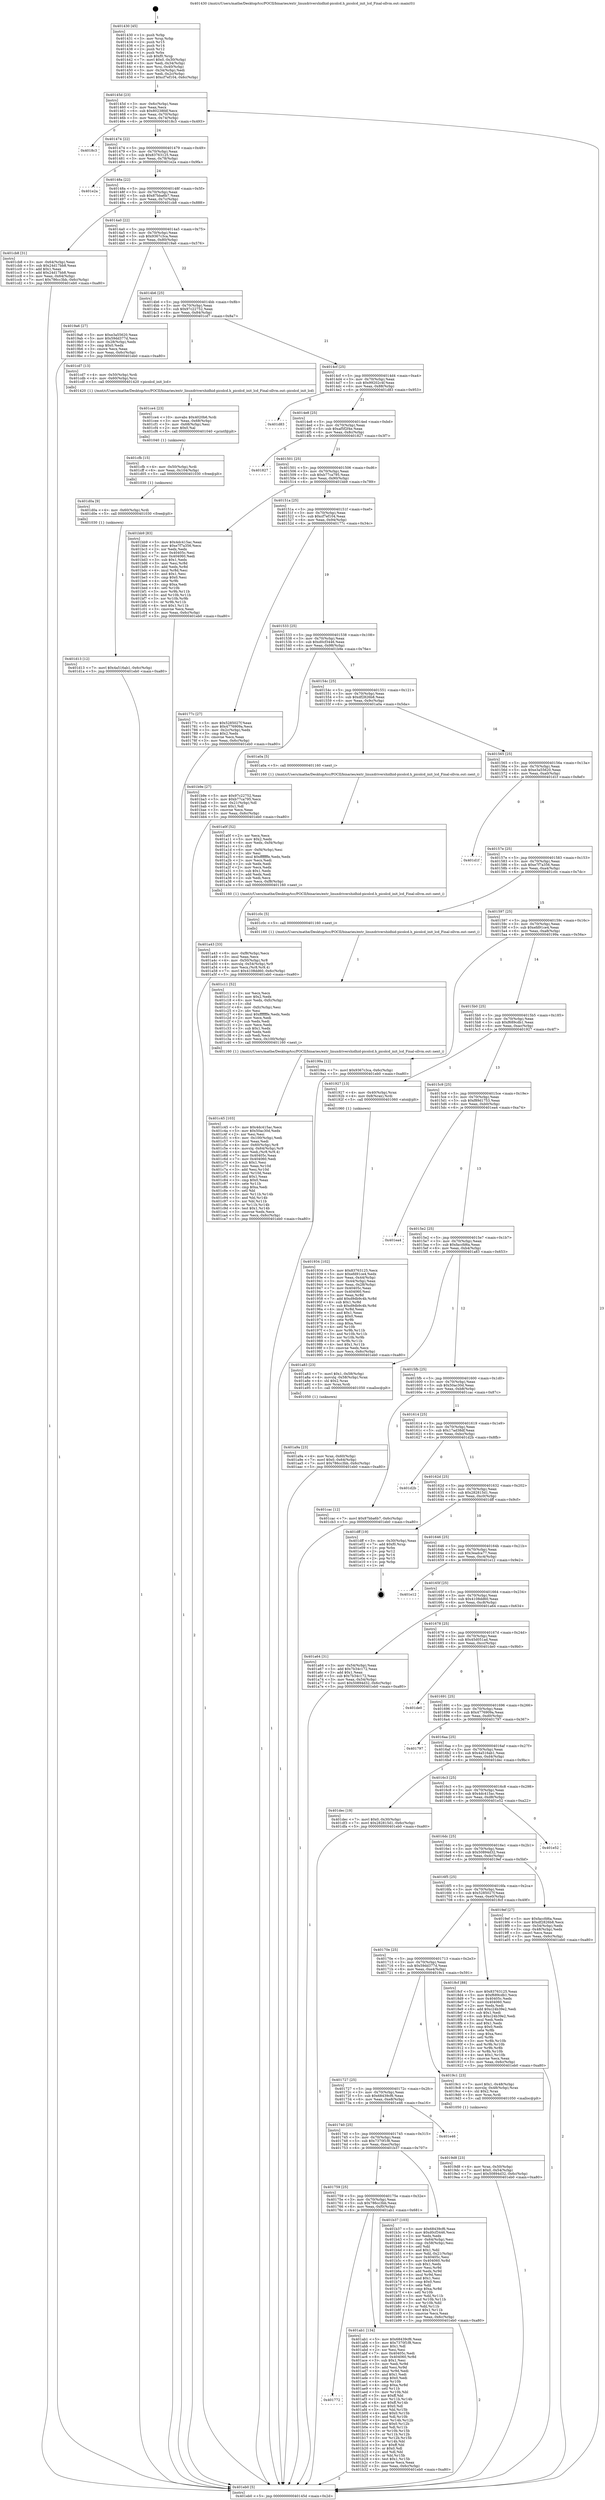digraph "0x401430" {
  label = "0x401430 (/mnt/c/Users/mathe/Desktop/tcc/POCII/binaries/extr_linuxdrivershidhid-picolcd.h_picolcd_init_lcd_Final-ollvm.out::main(0))"
  labelloc = "t"
  node[shape=record]

  Entry [label="",width=0.3,height=0.3,shape=circle,fillcolor=black,style=filled]
  "0x40145d" [label="{
     0x40145d [23]\l
     | [instrs]\l
     &nbsp;&nbsp;0x40145d \<+3\>: mov -0x6c(%rbp),%eax\l
     &nbsp;&nbsp;0x401460 \<+2\>: mov %eax,%ecx\l
     &nbsp;&nbsp;0x401462 \<+6\>: sub $0x80238fdf,%ecx\l
     &nbsp;&nbsp;0x401468 \<+3\>: mov %eax,-0x70(%rbp)\l
     &nbsp;&nbsp;0x40146b \<+3\>: mov %ecx,-0x74(%rbp)\l
     &nbsp;&nbsp;0x40146e \<+6\>: je 00000000004018c3 \<main+0x493\>\l
  }"]
  "0x4018c3" [label="{
     0x4018c3\l
  }", style=dashed]
  "0x401474" [label="{
     0x401474 [22]\l
     | [instrs]\l
     &nbsp;&nbsp;0x401474 \<+5\>: jmp 0000000000401479 \<main+0x49\>\l
     &nbsp;&nbsp;0x401479 \<+3\>: mov -0x70(%rbp),%eax\l
     &nbsp;&nbsp;0x40147c \<+5\>: sub $0x83763125,%eax\l
     &nbsp;&nbsp;0x401481 \<+3\>: mov %eax,-0x78(%rbp)\l
     &nbsp;&nbsp;0x401484 \<+6\>: je 0000000000401e2a \<main+0x9fa\>\l
  }"]
  Exit [label="",width=0.3,height=0.3,shape=circle,fillcolor=black,style=filled,peripheries=2]
  "0x401e2a" [label="{
     0x401e2a\l
  }", style=dashed]
  "0x40148a" [label="{
     0x40148a [22]\l
     | [instrs]\l
     &nbsp;&nbsp;0x40148a \<+5\>: jmp 000000000040148f \<main+0x5f\>\l
     &nbsp;&nbsp;0x40148f \<+3\>: mov -0x70(%rbp),%eax\l
     &nbsp;&nbsp;0x401492 \<+5\>: sub $0x87bba6b7,%eax\l
     &nbsp;&nbsp;0x401497 \<+3\>: mov %eax,-0x7c(%rbp)\l
     &nbsp;&nbsp;0x40149a \<+6\>: je 0000000000401cb8 \<main+0x888\>\l
  }"]
  "0x401d13" [label="{
     0x401d13 [12]\l
     | [instrs]\l
     &nbsp;&nbsp;0x401d13 \<+7\>: movl $0x4a516ab1,-0x6c(%rbp)\l
     &nbsp;&nbsp;0x401d1a \<+5\>: jmp 0000000000401eb0 \<main+0xa80\>\l
  }"]
  "0x401cb8" [label="{
     0x401cb8 [31]\l
     | [instrs]\l
     &nbsp;&nbsp;0x401cb8 \<+3\>: mov -0x64(%rbp),%eax\l
     &nbsp;&nbsp;0x401cbb \<+5\>: sub $0x24d17bb8,%eax\l
     &nbsp;&nbsp;0x401cc0 \<+3\>: add $0x1,%eax\l
     &nbsp;&nbsp;0x401cc3 \<+5\>: add $0x24d17bb8,%eax\l
     &nbsp;&nbsp;0x401cc8 \<+3\>: mov %eax,-0x64(%rbp)\l
     &nbsp;&nbsp;0x401ccb \<+7\>: movl $0x786cc3bb,-0x6c(%rbp)\l
     &nbsp;&nbsp;0x401cd2 \<+5\>: jmp 0000000000401eb0 \<main+0xa80\>\l
  }"]
  "0x4014a0" [label="{
     0x4014a0 [22]\l
     | [instrs]\l
     &nbsp;&nbsp;0x4014a0 \<+5\>: jmp 00000000004014a5 \<main+0x75\>\l
     &nbsp;&nbsp;0x4014a5 \<+3\>: mov -0x70(%rbp),%eax\l
     &nbsp;&nbsp;0x4014a8 \<+5\>: sub $0x9367c3ca,%eax\l
     &nbsp;&nbsp;0x4014ad \<+3\>: mov %eax,-0x80(%rbp)\l
     &nbsp;&nbsp;0x4014b0 \<+6\>: je 00000000004019a6 \<main+0x576\>\l
  }"]
  "0x401d0a" [label="{
     0x401d0a [9]\l
     | [instrs]\l
     &nbsp;&nbsp;0x401d0a \<+4\>: mov -0x60(%rbp),%rdi\l
     &nbsp;&nbsp;0x401d0e \<+5\>: call 0000000000401030 \<free@plt\>\l
     | [calls]\l
     &nbsp;&nbsp;0x401030 \{1\} (unknown)\l
  }"]
  "0x4019a6" [label="{
     0x4019a6 [27]\l
     | [instrs]\l
     &nbsp;&nbsp;0x4019a6 \<+5\>: mov $0xe3a55620,%eax\l
     &nbsp;&nbsp;0x4019ab \<+5\>: mov $0x59dd377d,%ecx\l
     &nbsp;&nbsp;0x4019b0 \<+3\>: mov -0x28(%rbp),%edx\l
     &nbsp;&nbsp;0x4019b3 \<+3\>: cmp $0x0,%edx\l
     &nbsp;&nbsp;0x4019b6 \<+3\>: cmove %ecx,%eax\l
     &nbsp;&nbsp;0x4019b9 \<+3\>: mov %eax,-0x6c(%rbp)\l
     &nbsp;&nbsp;0x4019bc \<+5\>: jmp 0000000000401eb0 \<main+0xa80\>\l
  }"]
  "0x4014b6" [label="{
     0x4014b6 [25]\l
     | [instrs]\l
     &nbsp;&nbsp;0x4014b6 \<+5\>: jmp 00000000004014bb \<main+0x8b\>\l
     &nbsp;&nbsp;0x4014bb \<+3\>: mov -0x70(%rbp),%eax\l
     &nbsp;&nbsp;0x4014be \<+5\>: sub $0x97c22752,%eax\l
     &nbsp;&nbsp;0x4014c3 \<+6\>: mov %eax,-0x84(%rbp)\l
     &nbsp;&nbsp;0x4014c9 \<+6\>: je 0000000000401cd7 \<main+0x8a7\>\l
  }"]
  "0x401cfb" [label="{
     0x401cfb [15]\l
     | [instrs]\l
     &nbsp;&nbsp;0x401cfb \<+4\>: mov -0x50(%rbp),%rdi\l
     &nbsp;&nbsp;0x401cff \<+6\>: mov %eax,-0x104(%rbp)\l
     &nbsp;&nbsp;0x401d05 \<+5\>: call 0000000000401030 \<free@plt\>\l
     | [calls]\l
     &nbsp;&nbsp;0x401030 \{1\} (unknown)\l
  }"]
  "0x401cd7" [label="{
     0x401cd7 [13]\l
     | [instrs]\l
     &nbsp;&nbsp;0x401cd7 \<+4\>: mov -0x50(%rbp),%rdi\l
     &nbsp;&nbsp;0x401cdb \<+4\>: mov -0x60(%rbp),%rsi\l
     &nbsp;&nbsp;0x401cdf \<+5\>: call 0000000000401420 \<picolcd_init_lcd\>\l
     | [calls]\l
     &nbsp;&nbsp;0x401420 \{1\} (/mnt/c/Users/mathe/Desktop/tcc/POCII/binaries/extr_linuxdrivershidhid-picolcd.h_picolcd_init_lcd_Final-ollvm.out::picolcd_init_lcd)\l
  }"]
  "0x4014cf" [label="{
     0x4014cf [25]\l
     | [instrs]\l
     &nbsp;&nbsp;0x4014cf \<+5\>: jmp 00000000004014d4 \<main+0xa4\>\l
     &nbsp;&nbsp;0x4014d4 \<+3\>: mov -0x70(%rbp),%eax\l
     &nbsp;&nbsp;0x4014d7 \<+5\>: sub $0x99202c4f,%eax\l
     &nbsp;&nbsp;0x4014dc \<+6\>: mov %eax,-0x88(%rbp)\l
     &nbsp;&nbsp;0x4014e2 \<+6\>: je 0000000000401d83 \<main+0x953\>\l
  }"]
  "0x401ce4" [label="{
     0x401ce4 [23]\l
     | [instrs]\l
     &nbsp;&nbsp;0x401ce4 \<+10\>: movabs $0x4020b6,%rdi\l
     &nbsp;&nbsp;0x401cee \<+3\>: mov %eax,-0x68(%rbp)\l
     &nbsp;&nbsp;0x401cf1 \<+3\>: mov -0x68(%rbp),%esi\l
     &nbsp;&nbsp;0x401cf4 \<+2\>: mov $0x0,%al\l
     &nbsp;&nbsp;0x401cf6 \<+5\>: call 0000000000401040 \<printf@plt\>\l
     | [calls]\l
     &nbsp;&nbsp;0x401040 \{1\} (unknown)\l
  }"]
  "0x401d83" [label="{
     0x401d83\l
  }", style=dashed]
  "0x4014e8" [label="{
     0x4014e8 [25]\l
     | [instrs]\l
     &nbsp;&nbsp;0x4014e8 \<+5\>: jmp 00000000004014ed \<main+0xbd\>\l
     &nbsp;&nbsp;0x4014ed \<+3\>: mov -0x70(%rbp),%eax\l
     &nbsp;&nbsp;0x4014f0 \<+5\>: sub $0xaf5f2f4e,%eax\l
     &nbsp;&nbsp;0x4014f5 \<+6\>: mov %eax,-0x8c(%rbp)\l
     &nbsp;&nbsp;0x4014fb \<+6\>: je 0000000000401827 \<main+0x3f7\>\l
  }"]
  "0x401c45" [label="{
     0x401c45 [103]\l
     | [instrs]\l
     &nbsp;&nbsp;0x401c45 \<+5\>: mov $0x4dc415ac,%ecx\l
     &nbsp;&nbsp;0x401c4a \<+5\>: mov $0x50ac30d,%edx\l
     &nbsp;&nbsp;0x401c4f \<+2\>: xor %esi,%esi\l
     &nbsp;&nbsp;0x401c51 \<+6\>: mov -0x100(%rbp),%edi\l
     &nbsp;&nbsp;0x401c57 \<+3\>: imul %eax,%edi\l
     &nbsp;&nbsp;0x401c5a \<+4\>: mov -0x60(%rbp),%r8\l
     &nbsp;&nbsp;0x401c5e \<+4\>: movslq -0x64(%rbp),%r9\l
     &nbsp;&nbsp;0x401c62 \<+4\>: mov %edi,(%r8,%r9,4)\l
     &nbsp;&nbsp;0x401c66 \<+7\>: mov 0x40405c,%eax\l
     &nbsp;&nbsp;0x401c6d \<+7\>: mov 0x404060,%edi\l
     &nbsp;&nbsp;0x401c74 \<+3\>: sub $0x1,%esi\l
     &nbsp;&nbsp;0x401c77 \<+3\>: mov %eax,%r10d\l
     &nbsp;&nbsp;0x401c7a \<+3\>: add %esi,%r10d\l
     &nbsp;&nbsp;0x401c7d \<+4\>: imul %r10d,%eax\l
     &nbsp;&nbsp;0x401c81 \<+3\>: and $0x1,%eax\l
     &nbsp;&nbsp;0x401c84 \<+3\>: cmp $0x0,%eax\l
     &nbsp;&nbsp;0x401c87 \<+4\>: sete %r11b\l
     &nbsp;&nbsp;0x401c8b \<+3\>: cmp $0xa,%edi\l
     &nbsp;&nbsp;0x401c8e \<+3\>: setl %bl\l
     &nbsp;&nbsp;0x401c91 \<+3\>: mov %r11b,%r14b\l
     &nbsp;&nbsp;0x401c94 \<+3\>: and %bl,%r14b\l
     &nbsp;&nbsp;0x401c97 \<+3\>: xor %bl,%r11b\l
     &nbsp;&nbsp;0x401c9a \<+3\>: or %r11b,%r14b\l
     &nbsp;&nbsp;0x401c9d \<+4\>: test $0x1,%r14b\l
     &nbsp;&nbsp;0x401ca1 \<+3\>: cmovne %edx,%ecx\l
     &nbsp;&nbsp;0x401ca4 \<+3\>: mov %ecx,-0x6c(%rbp)\l
     &nbsp;&nbsp;0x401ca7 \<+5\>: jmp 0000000000401eb0 \<main+0xa80\>\l
  }"]
  "0x401827" [label="{
     0x401827\l
  }", style=dashed]
  "0x401501" [label="{
     0x401501 [25]\l
     | [instrs]\l
     &nbsp;&nbsp;0x401501 \<+5\>: jmp 0000000000401506 \<main+0xd6\>\l
     &nbsp;&nbsp;0x401506 \<+3\>: mov -0x70(%rbp),%eax\l
     &nbsp;&nbsp;0x401509 \<+5\>: sub $0xb77ca795,%eax\l
     &nbsp;&nbsp;0x40150e \<+6\>: mov %eax,-0x90(%rbp)\l
     &nbsp;&nbsp;0x401514 \<+6\>: je 0000000000401bb9 \<main+0x789\>\l
  }"]
  "0x401c11" [label="{
     0x401c11 [52]\l
     | [instrs]\l
     &nbsp;&nbsp;0x401c11 \<+2\>: xor %ecx,%ecx\l
     &nbsp;&nbsp;0x401c13 \<+5\>: mov $0x2,%edx\l
     &nbsp;&nbsp;0x401c18 \<+6\>: mov %edx,-0xfc(%rbp)\l
     &nbsp;&nbsp;0x401c1e \<+1\>: cltd\l
     &nbsp;&nbsp;0x401c1f \<+6\>: mov -0xfc(%rbp),%esi\l
     &nbsp;&nbsp;0x401c25 \<+2\>: idiv %esi\l
     &nbsp;&nbsp;0x401c27 \<+6\>: imul $0xfffffffe,%edx,%edx\l
     &nbsp;&nbsp;0x401c2d \<+2\>: mov %ecx,%edi\l
     &nbsp;&nbsp;0x401c2f \<+2\>: sub %edx,%edi\l
     &nbsp;&nbsp;0x401c31 \<+2\>: mov %ecx,%edx\l
     &nbsp;&nbsp;0x401c33 \<+3\>: sub $0x1,%edx\l
     &nbsp;&nbsp;0x401c36 \<+2\>: add %edx,%edi\l
     &nbsp;&nbsp;0x401c38 \<+2\>: sub %edi,%ecx\l
     &nbsp;&nbsp;0x401c3a \<+6\>: mov %ecx,-0x100(%rbp)\l
     &nbsp;&nbsp;0x401c40 \<+5\>: call 0000000000401160 \<next_i\>\l
     | [calls]\l
     &nbsp;&nbsp;0x401160 \{1\} (/mnt/c/Users/mathe/Desktop/tcc/POCII/binaries/extr_linuxdrivershidhid-picolcd.h_picolcd_init_lcd_Final-ollvm.out::next_i)\l
  }"]
  "0x401bb9" [label="{
     0x401bb9 [83]\l
     | [instrs]\l
     &nbsp;&nbsp;0x401bb9 \<+5\>: mov $0x4dc415ac,%eax\l
     &nbsp;&nbsp;0x401bbe \<+5\>: mov $0xe7f7a356,%ecx\l
     &nbsp;&nbsp;0x401bc3 \<+2\>: xor %edx,%edx\l
     &nbsp;&nbsp;0x401bc5 \<+7\>: mov 0x40405c,%esi\l
     &nbsp;&nbsp;0x401bcc \<+7\>: mov 0x404060,%edi\l
     &nbsp;&nbsp;0x401bd3 \<+3\>: sub $0x1,%edx\l
     &nbsp;&nbsp;0x401bd6 \<+3\>: mov %esi,%r8d\l
     &nbsp;&nbsp;0x401bd9 \<+3\>: add %edx,%r8d\l
     &nbsp;&nbsp;0x401bdc \<+4\>: imul %r8d,%esi\l
     &nbsp;&nbsp;0x401be0 \<+3\>: and $0x1,%esi\l
     &nbsp;&nbsp;0x401be3 \<+3\>: cmp $0x0,%esi\l
     &nbsp;&nbsp;0x401be6 \<+4\>: sete %r9b\l
     &nbsp;&nbsp;0x401bea \<+3\>: cmp $0xa,%edi\l
     &nbsp;&nbsp;0x401bed \<+4\>: setl %r10b\l
     &nbsp;&nbsp;0x401bf1 \<+3\>: mov %r9b,%r11b\l
     &nbsp;&nbsp;0x401bf4 \<+3\>: and %r10b,%r11b\l
     &nbsp;&nbsp;0x401bf7 \<+3\>: xor %r10b,%r9b\l
     &nbsp;&nbsp;0x401bfa \<+3\>: or %r9b,%r11b\l
     &nbsp;&nbsp;0x401bfd \<+4\>: test $0x1,%r11b\l
     &nbsp;&nbsp;0x401c01 \<+3\>: cmovne %ecx,%eax\l
     &nbsp;&nbsp;0x401c04 \<+3\>: mov %eax,-0x6c(%rbp)\l
     &nbsp;&nbsp;0x401c07 \<+5\>: jmp 0000000000401eb0 \<main+0xa80\>\l
  }"]
  "0x40151a" [label="{
     0x40151a [25]\l
     | [instrs]\l
     &nbsp;&nbsp;0x40151a \<+5\>: jmp 000000000040151f \<main+0xef\>\l
     &nbsp;&nbsp;0x40151f \<+3\>: mov -0x70(%rbp),%eax\l
     &nbsp;&nbsp;0x401522 \<+5\>: sub $0xcf7ef104,%eax\l
     &nbsp;&nbsp;0x401527 \<+6\>: mov %eax,-0x94(%rbp)\l
     &nbsp;&nbsp;0x40152d \<+6\>: je 000000000040177c \<main+0x34c\>\l
  }"]
  "0x401772" [label="{
     0x401772\l
  }", style=dashed]
  "0x40177c" [label="{
     0x40177c [27]\l
     | [instrs]\l
     &nbsp;&nbsp;0x40177c \<+5\>: mov $0x5285027f,%eax\l
     &nbsp;&nbsp;0x401781 \<+5\>: mov $0x4776909a,%ecx\l
     &nbsp;&nbsp;0x401786 \<+3\>: mov -0x2c(%rbp),%edx\l
     &nbsp;&nbsp;0x401789 \<+3\>: cmp $0x2,%edx\l
     &nbsp;&nbsp;0x40178c \<+3\>: cmovne %ecx,%eax\l
     &nbsp;&nbsp;0x40178f \<+3\>: mov %eax,-0x6c(%rbp)\l
     &nbsp;&nbsp;0x401792 \<+5\>: jmp 0000000000401eb0 \<main+0xa80\>\l
  }"]
  "0x401533" [label="{
     0x401533 [25]\l
     | [instrs]\l
     &nbsp;&nbsp;0x401533 \<+5\>: jmp 0000000000401538 \<main+0x108\>\l
     &nbsp;&nbsp;0x401538 \<+3\>: mov -0x70(%rbp),%eax\l
     &nbsp;&nbsp;0x40153b \<+5\>: sub $0xd0cf3446,%eax\l
     &nbsp;&nbsp;0x401540 \<+6\>: mov %eax,-0x98(%rbp)\l
     &nbsp;&nbsp;0x401546 \<+6\>: je 0000000000401b9e \<main+0x76e\>\l
  }"]
  "0x401eb0" [label="{
     0x401eb0 [5]\l
     | [instrs]\l
     &nbsp;&nbsp;0x401eb0 \<+5\>: jmp 000000000040145d \<main+0x2d\>\l
  }"]
  "0x401430" [label="{
     0x401430 [45]\l
     | [instrs]\l
     &nbsp;&nbsp;0x401430 \<+1\>: push %rbp\l
     &nbsp;&nbsp;0x401431 \<+3\>: mov %rsp,%rbp\l
     &nbsp;&nbsp;0x401434 \<+2\>: push %r15\l
     &nbsp;&nbsp;0x401436 \<+2\>: push %r14\l
     &nbsp;&nbsp;0x401438 \<+2\>: push %r12\l
     &nbsp;&nbsp;0x40143a \<+1\>: push %rbx\l
     &nbsp;&nbsp;0x40143b \<+7\>: sub $0xf0,%rsp\l
     &nbsp;&nbsp;0x401442 \<+7\>: movl $0x0,-0x30(%rbp)\l
     &nbsp;&nbsp;0x401449 \<+3\>: mov %edi,-0x34(%rbp)\l
     &nbsp;&nbsp;0x40144c \<+4\>: mov %rsi,-0x40(%rbp)\l
     &nbsp;&nbsp;0x401450 \<+3\>: mov -0x34(%rbp),%edi\l
     &nbsp;&nbsp;0x401453 \<+3\>: mov %edi,-0x2c(%rbp)\l
     &nbsp;&nbsp;0x401456 \<+7\>: movl $0xcf7ef104,-0x6c(%rbp)\l
  }"]
  "0x401ab1" [label="{
     0x401ab1 [134]\l
     | [instrs]\l
     &nbsp;&nbsp;0x401ab1 \<+5\>: mov $0x68439cf6,%eax\l
     &nbsp;&nbsp;0x401ab6 \<+5\>: mov $0x7370f1f8,%ecx\l
     &nbsp;&nbsp;0x401abb \<+2\>: mov $0x1,%dl\l
     &nbsp;&nbsp;0x401abd \<+2\>: xor %esi,%esi\l
     &nbsp;&nbsp;0x401abf \<+7\>: mov 0x40405c,%edi\l
     &nbsp;&nbsp;0x401ac6 \<+8\>: mov 0x404060,%r8d\l
     &nbsp;&nbsp;0x401ace \<+3\>: sub $0x1,%esi\l
     &nbsp;&nbsp;0x401ad1 \<+3\>: mov %edi,%r9d\l
     &nbsp;&nbsp;0x401ad4 \<+3\>: add %esi,%r9d\l
     &nbsp;&nbsp;0x401ad7 \<+4\>: imul %r9d,%edi\l
     &nbsp;&nbsp;0x401adb \<+3\>: and $0x1,%edi\l
     &nbsp;&nbsp;0x401ade \<+3\>: cmp $0x0,%edi\l
     &nbsp;&nbsp;0x401ae1 \<+4\>: sete %r10b\l
     &nbsp;&nbsp;0x401ae5 \<+4\>: cmp $0xa,%r8d\l
     &nbsp;&nbsp;0x401ae9 \<+4\>: setl %r11b\l
     &nbsp;&nbsp;0x401aed \<+3\>: mov %r10b,%bl\l
     &nbsp;&nbsp;0x401af0 \<+3\>: xor $0xff,%bl\l
     &nbsp;&nbsp;0x401af3 \<+3\>: mov %r11b,%r14b\l
     &nbsp;&nbsp;0x401af6 \<+4\>: xor $0xff,%r14b\l
     &nbsp;&nbsp;0x401afa \<+3\>: xor $0x0,%dl\l
     &nbsp;&nbsp;0x401afd \<+3\>: mov %bl,%r15b\l
     &nbsp;&nbsp;0x401b00 \<+4\>: and $0x0,%r15b\l
     &nbsp;&nbsp;0x401b04 \<+3\>: and %dl,%r10b\l
     &nbsp;&nbsp;0x401b07 \<+3\>: mov %r14b,%r12b\l
     &nbsp;&nbsp;0x401b0a \<+4\>: and $0x0,%r12b\l
     &nbsp;&nbsp;0x401b0e \<+3\>: and %dl,%r11b\l
     &nbsp;&nbsp;0x401b11 \<+3\>: or %r10b,%r15b\l
     &nbsp;&nbsp;0x401b14 \<+3\>: or %r11b,%r12b\l
     &nbsp;&nbsp;0x401b17 \<+3\>: xor %r12b,%r15b\l
     &nbsp;&nbsp;0x401b1a \<+3\>: or %r14b,%bl\l
     &nbsp;&nbsp;0x401b1d \<+3\>: xor $0xff,%bl\l
     &nbsp;&nbsp;0x401b20 \<+3\>: or $0x0,%dl\l
     &nbsp;&nbsp;0x401b23 \<+2\>: and %dl,%bl\l
     &nbsp;&nbsp;0x401b25 \<+3\>: or %bl,%r15b\l
     &nbsp;&nbsp;0x401b28 \<+4\>: test $0x1,%r15b\l
     &nbsp;&nbsp;0x401b2c \<+3\>: cmovne %ecx,%eax\l
     &nbsp;&nbsp;0x401b2f \<+3\>: mov %eax,-0x6c(%rbp)\l
     &nbsp;&nbsp;0x401b32 \<+5\>: jmp 0000000000401eb0 \<main+0xa80\>\l
  }"]
  "0x401b9e" [label="{
     0x401b9e [27]\l
     | [instrs]\l
     &nbsp;&nbsp;0x401b9e \<+5\>: mov $0x97c22752,%eax\l
     &nbsp;&nbsp;0x401ba3 \<+5\>: mov $0xb77ca795,%ecx\l
     &nbsp;&nbsp;0x401ba8 \<+3\>: mov -0x21(%rbp),%dl\l
     &nbsp;&nbsp;0x401bab \<+3\>: test $0x1,%dl\l
     &nbsp;&nbsp;0x401bae \<+3\>: cmovne %ecx,%eax\l
     &nbsp;&nbsp;0x401bb1 \<+3\>: mov %eax,-0x6c(%rbp)\l
     &nbsp;&nbsp;0x401bb4 \<+5\>: jmp 0000000000401eb0 \<main+0xa80\>\l
  }"]
  "0x40154c" [label="{
     0x40154c [25]\l
     | [instrs]\l
     &nbsp;&nbsp;0x40154c \<+5\>: jmp 0000000000401551 \<main+0x121\>\l
     &nbsp;&nbsp;0x401551 \<+3\>: mov -0x70(%rbp),%eax\l
     &nbsp;&nbsp;0x401554 \<+5\>: sub $0xdf2826b8,%eax\l
     &nbsp;&nbsp;0x401559 \<+6\>: mov %eax,-0x9c(%rbp)\l
     &nbsp;&nbsp;0x40155f \<+6\>: je 0000000000401a0a \<main+0x5da\>\l
  }"]
  "0x401759" [label="{
     0x401759 [25]\l
     | [instrs]\l
     &nbsp;&nbsp;0x401759 \<+5\>: jmp 000000000040175e \<main+0x32e\>\l
     &nbsp;&nbsp;0x40175e \<+3\>: mov -0x70(%rbp),%eax\l
     &nbsp;&nbsp;0x401761 \<+5\>: sub $0x786cc3bb,%eax\l
     &nbsp;&nbsp;0x401766 \<+6\>: mov %eax,-0xf0(%rbp)\l
     &nbsp;&nbsp;0x40176c \<+6\>: je 0000000000401ab1 \<main+0x681\>\l
  }"]
  "0x401a0a" [label="{
     0x401a0a [5]\l
     | [instrs]\l
     &nbsp;&nbsp;0x401a0a \<+5\>: call 0000000000401160 \<next_i\>\l
     | [calls]\l
     &nbsp;&nbsp;0x401160 \{1\} (/mnt/c/Users/mathe/Desktop/tcc/POCII/binaries/extr_linuxdrivershidhid-picolcd.h_picolcd_init_lcd_Final-ollvm.out::next_i)\l
  }"]
  "0x401565" [label="{
     0x401565 [25]\l
     | [instrs]\l
     &nbsp;&nbsp;0x401565 \<+5\>: jmp 000000000040156a \<main+0x13a\>\l
     &nbsp;&nbsp;0x40156a \<+3\>: mov -0x70(%rbp),%eax\l
     &nbsp;&nbsp;0x40156d \<+5\>: sub $0xe3a55620,%eax\l
     &nbsp;&nbsp;0x401572 \<+6\>: mov %eax,-0xa0(%rbp)\l
     &nbsp;&nbsp;0x401578 \<+6\>: je 0000000000401d1f \<main+0x8ef\>\l
  }"]
  "0x401b37" [label="{
     0x401b37 [103]\l
     | [instrs]\l
     &nbsp;&nbsp;0x401b37 \<+5\>: mov $0x68439cf6,%eax\l
     &nbsp;&nbsp;0x401b3c \<+5\>: mov $0xd0cf3446,%ecx\l
     &nbsp;&nbsp;0x401b41 \<+2\>: xor %edx,%edx\l
     &nbsp;&nbsp;0x401b43 \<+3\>: mov -0x64(%rbp),%esi\l
     &nbsp;&nbsp;0x401b46 \<+3\>: cmp -0x58(%rbp),%esi\l
     &nbsp;&nbsp;0x401b49 \<+4\>: setl %dil\l
     &nbsp;&nbsp;0x401b4d \<+4\>: and $0x1,%dil\l
     &nbsp;&nbsp;0x401b51 \<+4\>: mov %dil,-0x21(%rbp)\l
     &nbsp;&nbsp;0x401b55 \<+7\>: mov 0x40405c,%esi\l
     &nbsp;&nbsp;0x401b5c \<+8\>: mov 0x404060,%r8d\l
     &nbsp;&nbsp;0x401b64 \<+3\>: sub $0x1,%edx\l
     &nbsp;&nbsp;0x401b67 \<+3\>: mov %esi,%r9d\l
     &nbsp;&nbsp;0x401b6a \<+3\>: add %edx,%r9d\l
     &nbsp;&nbsp;0x401b6d \<+4\>: imul %r9d,%esi\l
     &nbsp;&nbsp;0x401b71 \<+3\>: and $0x1,%esi\l
     &nbsp;&nbsp;0x401b74 \<+3\>: cmp $0x0,%esi\l
     &nbsp;&nbsp;0x401b77 \<+4\>: sete %dil\l
     &nbsp;&nbsp;0x401b7b \<+4\>: cmp $0xa,%r8d\l
     &nbsp;&nbsp;0x401b7f \<+4\>: setl %r10b\l
     &nbsp;&nbsp;0x401b83 \<+3\>: mov %dil,%r11b\l
     &nbsp;&nbsp;0x401b86 \<+3\>: and %r10b,%r11b\l
     &nbsp;&nbsp;0x401b89 \<+3\>: xor %r10b,%dil\l
     &nbsp;&nbsp;0x401b8c \<+3\>: or %dil,%r11b\l
     &nbsp;&nbsp;0x401b8f \<+4\>: test $0x1,%r11b\l
     &nbsp;&nbsp;0x401b93 \<+3\>: cmovne %ecx,%eax\l
     &nbsp;&nbsp;0x401b96 \<+3\>: mov %eax,-0x6c(%rbp)\l
     &nbsp;&nbsp;0x401b99 \<+5\>: jmp 0000000000401eb0 \<main+0xa80\>\l
  }"]
  "0x401d1f" [label="{
     0x401d1f\l
  }", style=dashed]
  "0x40157e" [label="{
     0x40157e [25]\l
     | [instrs]\l
     &nbsp;&nbsp;0x40157e \<+5\>: jmp 0000000000401583 \<main+0x153\>\l
     &nbsp;&nbsp;0x401583 \<+3\>: mov -0x70(%rbp),%eax\l
     &nbsp;&nbsp;0x401586 \<+5\>: sub $0xe7f7a356,%eax\l
     &nbsp;&nbsp;0x40158b \<+6\>: mov %eax,-0xa4(%rbp)\l
     &nbsp;&nbsp;0x401591 \<+6\>: je 0000000000401c0c \<main+0x7dc\>\l
  }"]
  "0x401740" [label="{
     0x401740 [25]\l
     | [instrs]\l
     &nbsp;&nbsp;0x401740 \<+5\>: jmp 0000000000401745 \<main+0x315\>\l
     &nbsp;&nbsp;0x401745 \<+3\>: mov -0x70(%rbp),%eax\l
     &nbsp;&nbsp;0x401748 \<+5\>: sub $0x7370f1f8,%eax\l
     &nbsp;&nbsp;0x40174d \<+6\>: mov %eax,-0xec(%rbp)\l
     &nbsp;&nbsp;0x401753 \<+6\>: je 0000000000401b37 \<main+0x707\>\l
  }"]
  "0x401c0c" [label="{
     0x401c0c [5]\l
     | [instrs]\l
     &nbsp;&nbsp;0x401c0c \<+5\>: call 0000000000401160 \<next_i\>\l
     | [calls]\l
     &nbsp;&nbsp;0x401160 \{1\} (/mnt/c/Users/mathe/Desktop/tcc/POCII/binaries/extr_linuxdrivershidhid-picolcd.h_picolcd_init_lcd_Final-ollvm.out::next_i)\l
  }"]
  "0x401597" [label="{
     0x401597 [25]\l
     | [instrs]\l
     &nbsp;&nbsp;0x401597 \<+5\>: jmp 000000000040159c \<main+0x16c\>\l
     &nbsp;&nbsp;0x40159c \<+3\>: mov -0x70(%rbp),%eax\l
     &nbsp;&nbsp;0x40159f \<+5\>: sub $0xefd91ce4,%eax\l
     &nbsp;&nbsp;0x4015a4 \<+6\>: mov %eax,-0xa8(%rbp)\l
     &nbsp;&nbsp;0x4015aa \<+6\>: je 000000000040199a \<main+0x56a\>\l
  }"]
  "0x401e46" [label="{
     0x401e46\l
  }", style=dashed]
  "0x40199a" [label="{
     0x40199a [12]\l
     | [instrs]\l
     &nbsp;&nbsp;0x40199a \<+7\>: movl $0x9367c3ca,-0x6c(%rbp)\l
     &nbsp;&nbsp;0x4019a1 \<+5\>: jmp 0000000000401eb0 \<main+0xa80\>\l
  }"]
  "0x4015b0" [label="{
     0x4015b0 [25]\l
     | [instrs]\l
     &nbsp;&nbsp;0x4015b0 \<+5\>: jmp 00000000004015b5 \<main+0x185\>\l
     &nbsp;&nbsp;0x4015b5 \<+3\>: mov -0x70(%rbp),%eax\l
     &nbsp;&nbsp;0x4015b8 \<+5\>: sub $0xf689cdb1,%eax\l
     &nbsp;&nbsp;0x4015bd \<+6\>: mov %eax,-0xac(%rbp)\l
     &nbsp;&nbsp;0x4015c3 \<+6\>: je 0000000000401927 \<main+0x4f7\>\l
  }"]
  "0x401a9a" [label="{
     0x401a9a [23]\l
     | [instrs]\l
     &nbsp;&nbsp;0x401a9a \<+4\>: mov %rax,-0x60(%rbp)\l
     &nbsp;&nbsp;0x401a9e \<+7\>: movl $0x0,-0x64(%rbp)\l
     &nbsp;&nbsp;0x401aa5 \<+7\>: movl $0x786cc3bb,-0x6c(%rbp)\l
     &nbsp;&nbsp;0x401aac \<+5\>: jmp 0000000000401eb0 \<main+0xa80\>\l
  }"]
  "0x401927" [label="{
     0x401927 [13]\l
     | [instrs]\l
     &nbsp;&nbsp;0x401927 \<+4\>: mov -0x40(%rbp),%rax\l
     &nbsp;&nbsp;0x40192b \<+4\>: mov 0x8(%rax),%rdi\l
     &nbsp;&nbsp;0x40192f \<+5\>: call 0000000000401060 \<atoi@plt\>\l
     | [calls]\l
     &nbsp;&nbsp;0x401060 \{1\} (unknown)\l
  }"]
  "0x4015c9" [label="{
     0x4015c9 [25]\l
     | [instrs]\l
     &nbsp;&nbsp;0x4015c9 \<+5\>: jmp 00000000004015ce \<main+0x19e\>\l
     &nbsp;&nbsp;0x4015ce \<+3\>: mov -0x70(%rbp),%eax\l
     &nbsp;&nbsp;0x4015d1 \<+5\>: sub $0xf89d1753,%eax\l
     &nbsp;&nbsp;0x4015d6 \<+6\>: mov %eax,-0xb0(%rbp)\l
     &nbsp;&nbsp;0x4015dc \<+6\>: je 0000000000401ea4 \<main+0xa74\>\l
  }"]
  "0x401a43" [label="{
     0x401a43 [33]\l
     | [instrs]\l
     &nbsp;&nbsp;0x401a43 \<+6\>: mov -0xf8(%rbp),%ecx\l
     &nbsp;&nbsp;0x401a49 \<+3\>: imul %eax,%ecx\l
     &nbsp;&nbsp;0x401a4c \<+4\>: mov -0x50(%rbp),%r8\l
     &nbsp;&nbsp;0x401a50 \<+4\>: movslq -0x54(%rbp),%r9\l
     &nbsp;&nbsp;0x401a54 \<+4\>: mov %ecx,(%r8,%r9,4)\l
     &nbsp;&nbsp;0x401a58 \<+7\>: movl $0x4108dd60,-0x6c(%rbp)\l
     &nbsp;&nbsp;0x401a5f \<+5\>: jmp 0000000000401eb0 \<main+0xa80\>\l
  }"]
  "0x401ea4" [label="{
     0x401ea4\l
  }", style=dashed]
  "0x4015e2" [label="{
     0x4015e2 [25]\l
     | [instrs]\l
     &nbsp;&nbsp;0x4015e2 \<+5\>: jmp 00000000004015e7 \<main+0x1b7\>\l
     &nbsp;&nbsp;0x4015e7 \<+3\>: mov -0x70(%rbp),%eax\l
     &nbsp;&nbsp;0x4015ea \<+5\>: sub $0xfaccfd6a,%eax\l
     &nbsp;&nbsp;0x4015ef \<+6\>: mov %eax,-0xb4(%rbp)\l
     &nbsp;&nbsp;0x4015f5 \<+6\>: je 0000000000401a83 \<main+0x653\>\l
  }"]
  "0x401a0f" [label="{
     0x401a0f [52]\l
     | [instrs]\l
     &nbsp;&nbsp;0x401a0f \<+2\>: xor %ecx,%ecx\l
     &nbsp;&nbsp;0x401a11 \<+5\>: mov $0x2,%edx\l
     &nbsp;&nbsp;0x401a16 \<+6\>: mov %edx,-0xf4(%rbp)\l
     &nbsp;&nbsp;0x401a1c \<+1\>: cltd\l
     &nbsp;&nbsp;0x401a1d \<+6\>: mov -0xf4(%rbp),%esi\l
     &nbsp;&nbsp;0x401a23 \<+2\>: idiv %esi\l
     &nbsp;&nbsp;0x401a25 \<+6\>: imul $0xfffffffe,%edx,%edx\l
     &nbsp;&nbsp;0x401a2b \<+2\>: mov %ecx,%edi\l
     &nbsp;&nbsp;0x401a2d \<+2\>: sub %edx,%edi\l
     &nbsp;&nbsp;0x401a2f \<+2\>: mov %ecx,%edx\l
     &nbsp;&nbsp;0x401a31 \<+3\>: sub $0x1,%edx\l
     &nbsp;&nbsp;0x401a34 \<+2\>: add %edx,%edi\l
     &nbsp;&nbsp;0x401a36 \<+2\>: sub %edi,%ecx\l
     &nbsp;&nbsp;0x401a38 \<+6\>: mov %ecx,-0xf8(%rbp)\l
     &nbsp;&nbsp;0x401a3e \<+5\>: call 0000000000401160 \<next_i\>\l
     | [calls]\l
     &nbsp;&nbsp;0x401160 \{1\} (/mnt/c/Users/mathe/Desktop/tcc/POCII/binaries/extr_linuxdrivershidhid-picolcd.h_picolcd_init_lcd_Final-ollvm.out::next_i)\l
  }"]
  "0x401a83" [label="{
     0x401a83 [23]\l
     | [instrs]\l
     &nbsp;&nbsp;0x401a83 \<+7\>: movl $0x1,-0x58(%rbp)\l
     &nbsp;&nbsp;0x401a8a \<+4\>: movslq -0x58(%rbp),%rax\l
     &nbsp;&nbsp;0x401a8e \<+4\>: shl $0x2,%rax\l
     &nbsp;&nbsp;0x401a92 \<+3\>: mov %rax,%rdi\l
     &nbsp;&nbsp;0x401a95 \<+5\>: call 0000000000401050 \<malloc@plt\>\l
     | [calls]\l
     &nbsp;&nbsp;0x401050 \{1\} (unknown)\l
  }"]
  "0x4015fb" [label="{
     0x4015fb [25]\l
     | [instrs]\l
     &nbsp;&nbsp;0x4015fb \<+5\>: jmp 0000000000401600 \<main+0x1d0\>\l
     &nbsp;&nbsp;0x401600 \<+3\>: mov -0x70(%rbp),%eax\l
     &nbsp;&nbsp;0x401603 \<+5\>: sub $0x50ac30d,%eax\l
     &nbsp;&nbsp;0x401608 \<+6\>: mov %eax,-0xb8(%rbp)\l
     &nbsp;&nbsp;0x40160e \<+6\>: je 0000000000401cac \<main+0x87c\>\l
  }"]
  "0x4019d8" [label="{
     0x4019d8 [23]\l
     | [instrs]\l
     &nbsp;&nbsp;0x4019d8 \<+4\>: mov %rax,-0x50(%rbp)\l
     &nbsp;&nbsp;0x4019dc \<+7\>: movl $0x0,-0x54(%rbp)\l
     &nbsp;&nbsp;0x4019e3 \<+7\>: movl $0x50894d32,-0x6c(%rbp)\l
     &nbsp;&nbsp;0x4019ea \<+5\>: jmp 0000000000401eb0 \<main+0xa80\>\l
  }"]
  "0x401cac" [label="{
     0x401cac [12]\l
     | [instrs]\l
     &nbsp;&nbsp;0x401cac \<+7\>: movl $0x87bba6b7,-0x6c(%rbp)\l
     &nbsp;&nbsp;0x401cb3 \<+5\>: jmp 0000000000401eb0 \<main+0xa80\>\l
  }"]
  "0x401614" [label="{
     0x401614 [25]\l
     | [instrs]\l
     &nbsp;&nbsp;0x401614 \<+5\>: jmp 0000000000401619 \<main+0x1e9\>\l
     &nbsp;&nbsp;0x401619 \<+3\>: mov -0x70(%rbp),%eax\l
     &nbsp;&nbsp;0x40161c \<+5\>: sub $0x17ad38df,%eax\l
     &nbsp;&nbsp;0x401621 \<+6\>: mov %eax,-0xbc(%rbp)\l
     &nbsp;&nbsp;0x401627 \<+6\>: je 0000000000401d2b \<main+0x8fb\>\l
  }"]
  "0x401727" [label="{
     0x401727 [25]\l
     | [instrs]\l
     &nbsp;&nbsp;0x401727 \<+5\>: jmp 000000000040172c \<main+0x2fc\>\l
     &nbsp;&nbsp;0x40172c \<+3\>: mov -0x70(%rbp),%eax\l
     &nbsp;&nbsp;0x40172f \<+5\>: sub $0x68439cf6,%eax\l
     &nbsp;&nbsp;0x401734 \<+6\>: mov %eax,-0xe8(%rbp)\l
     &nbsp;&nbsp;0x40173a \<+6\>: je 0000000000401e46 \<main+0xa16\>\l
  }"]
  "0x401d2b" [label="{
     0x401d2b\l
  }", style=dashed]
  "0x40162d" [label="{
     0x40162d [25]\l
     | [instrs]\l
     &nbsp;&nbsp;0x40162d \<+5\>: jmp 0000000000401632 \<main+0x202\>\l
     &nbsp;&nbsp;0x401632 \<+3\>: mov -0x70(%rbp),%eax\l
     &nbsp;&nbsp;0x401635 \<+5\>: sub $0x282815d1,%eax\l
     &nbsp;&nbsp;0x40163a \<+6\>: mov %eax,-0xc0(%rbp)\l
     &nbsp;&nbsp;0x401640 \<+6\>: je 0000000000401dff \<main+0x9cf\>\l
  }"]
  "0x4019c1" [label="{
     0x4019c1 [23]\l
     | [instrs]\l
     &nbsp;&nbsp;0x4019c1 \<+7\>: movl $0x1,-0x48(%rbp)\l
     &nbsp;&nbsp;0x4019c8 \<+4\>: movslq -0x48(%rbp),%rax\l
     &nbsp;&nbsp;0x4019cc \<+4\>: shl $0x2,%rax\l
     &nbsp;&nbsp;0x4019d0 \<+3\>: mov %rax,%rdi\l
     &nbsp;&nbsp;0x4019d3 \<+5\>: call 0000000000401050 \<malloc@plt\>\l
     | [calls]\l
     &nbsp;&nbsp;0x401050 \{1\} (unknown)\l
  }"]
  "0x401dff" [label="{
     0x401dff [19]\l
     | [instrs]\l
     &nbsp;&nbsp;0x401dff \<+3\>: mov -0x30(%rbp),%eax\l
     &nbsp;&nbsp;0x401e02 \<+7\>: add $0xf0,%rsp\l
     &nbsp;&nbsp;0x401e09 \<+1\>: pop %rbx\l
     &nbsp;&nbsp;0x401e0a \<+2\>: pop %r12\l
     &nbsp;&nbsp;0x401e0c \<+2\>: pop %r14\l
     &nbsp;&nbsp;0x401e0e \<+2\>: pop %r15\l
     &nbsp;&nbsp;0x401e10 \<+1\>: pop %rbp\l
     &nbsp;&nbsp;0x401e11 \<+1\>: ret\l
  }"]
  "0x401646" [label="{
     0x401646 [25]\l
     | [instrs]\l
     &nbsp;&nbsp;0x401646 \<+5\>: jmp 000000000040164b \<main+0x21b\>\l
     &nbsp;&nbsp;0x40164b \<+3\>: mov -0x70(%rbp),%eax\l
     &nbsp;&nbsp;0x40164e \<+5\>: sub $0x3eadca77,%eax\l
     &nbsp;&nbsp;0x401653 \<+6\>: mov %eax,-0xc4(%rbp)\l
     &nbsp;&nbsp;0x401659 \<+6\>: je 0000000000401e12 \<main+0x9e2\>\l
  }"]
  "0x401934" [label="{
     0x401934 [102]\l
     | [instrs]\l
     &nbsp;&nbsp;0x401934 \<+5\>: mov $0x83763125,%ecx\l
     &nbsp;&nbsp;0x401939 \<+5\>: mov $0xefd91ce4,%edx\l
     &nbsp;&nbsp;0x40193e \<+3\>: mov %eax,-0x44(%rbp)\l
     &nbsp;&nbsp;0x401941 \<+3\>: mov -0x44(%rbp),%eax\l
     &nbsp;&nbsp;0x401944 \<+3\>: mov %eax,-0x28(%rbp)\l
     &nbsp;&nbsp;0x401947 \<+7\>: mov 0x40405c,%eax\l
     &nbsp;&nbsp;0x40194e \<+7\>: mov 0x404060,%esi\l
     &nbsp;&nbsp;0x401955 \<+3\>: mov %eax,%r8d\l
     &nbsp;&nbsp;0x401958 \<+7\>: add $0xd9db9c4b,%r8d\l
     &nbsp;&nbsp;0x40195f \<+4\>: sub $0x1,%r8d\l
     &nbsp;&nbsp;0x401963 \<+7\>: sub $0xd9db9c4b,%r8d\l
     &nbsp;&nbsp;0x40196a \<+4\>: imul %r8d,%eax\l
     &nbsp;&nbsp;0x40196e \<+3\>: and $0x1,%eax\l
     &nbsp;&nbsp;0x401971 \<+3\>: cmp $0x0,%eax\l
     &nbsp;&nbsp;0x401974 \<+4\>: sete %r9b\l
     &nbsp;&nbsp;0x401978 \<+3\>: cmp $0xa,%esi\l
     &nbsp;&nbsp;0x40197b \<+4\>: setl %r10b\l
     &nbsp;&nbsp;0x40197f \<+3\>: mov %r9b,%r11b\l
     &nbsp;&nbsp;0x401982 \<+3\>: and %r10b,%r11b\l
     &nbsp;&nbsp;0x401985 \<+3\>: xor %r10b,%r9b\l
     &nbsp;&nbsp;0x401988 \<+3\>: or %r9b,%r11b\l
     &nbsp;&nbsp;0x40198b \<+4\>: test $0x1,%r11b\l
     &nbsp;&nbsp;0x40198f \<+3\>: cmovne %edx,%ecx\l
     &nbsp;&nbsp;0x401992 \<+3\>: mov %ecx,-0x6c(%rbp)\l
     &nbsp;&nbsp;0x401995 \<+5\>: jmp 0000000000401eb0 \<main+0xa80\>\l
  }"]
  "0x401e12" [label="{
     0x401e12\l
  }", style=dashed]
  "0x40165f" [label="{
     0x40165f [25]\l
     | [instrs]\l
     &nbsp;&nbsp;0x40165f \<+5\>: jmp 0000000000401664 \<main+0x234\>\l
     &nbsp;&nbsp;0x401664 \<+3\>: mov -0x70(%rbp),%eax\l
     &nbsp;&nbsp;0x401667 \<+5\>: sub $0x4108dd60,%eax\l
     &nbsp;&nbsp;0x40166c \<+6\>: mov %eax,-0xc8(%rbp)\l
     &nbsp;&nbsp;0x401672 \<+6\>: je 0000000000401a64 \<main+0x634\>\l
  }"]
  "0x40170e" [label="{
     0x40170e [25]\l
     | [instrs]\l
     &nbsp;&nbsp;0x40170e \<+5\>: jmp 0000000000401713 \<main+0x2e3\>\l
     &nbsp;&nbsp;0x401713 \<+3\>: mov -0x70(%rbp),%eax\l
     &nbsp;&nbsp;0x401716 \<+5\>: sub $0x59dd377d,%eax\l
     &nbsp;&nbsp;0x40171b \<+6\>: mov %eax,-0xe4(%rbp)\l
     &nbsp;&nbsp;0x401721 \<+6\>: je 00000000004019c1 \<main+0x591\>\l
  }"]
  "0x401a64" [label="{
     0x401a64 [31]\l
     | [instrs]\l
     &nbsp;&nbsp;0x401a64 \<+3\>: mov -0x54(%rbp),%eax\l
     &nbsp;&nbsp;0x401a67 \<+5\>: add $0x7b34c172,%eax\l
     &nbsp;&nbsp;0x401a6c \<+3\>: add $0x1,%eax\l
     &nbsp;&nbsp;0x401a6f \<+5\>: sub $0x7b34c172,%eax\l
     &nbsp;&nbsp;0x401a74 \<+3\>: mov %eax,-0x54(%rbp)\l
     &nbsp;&nbsp;0x401a77 \<+7\>: movl $0x50894d32,-0x6c(%rbp)\l
     &nbsp;&nbsp;0x401a7e \<+5\>: jmp 0000000000401eb0 \<main+0xa80\>\l
  }"]
  "0x401678" [label="{
     0x401678 [25]\l
     | [instrs]\l
     &nbsp;&nbsp;0x401678 \<+5\>: jmp 000000000040167d \<main+0x24d\>\l
     &nbsp;&nbsp;0x40167d \<+3\>: mov -0x70(%rbp),%eax\l
     &nbsp;&nbsp;0x401680 \<+5\>: sub $0x45d051ad,%eax\l
     &nbsp;&nbsp;0x401685 \<+6\>: mov %eax,-0xcc(%rbp)\l
     &nbsp;&nbsp;0x40168b \<+6\>: je 0000000000401de0 \<main+0x9b0\>\l
  }"]
  "0x4018cf" [label="{
     0x4018cf [88]\l
     | [instrs]\l
     &nbsp;&nbsp;0x4018cf \<+5\>: mov $0x83763125,%eax\l
     &nbsp;&nbsp;0x4018d4 \<+5\>: mov $0xf689cdb1,%ecx\l
     &nbsp;&nbsp;0x4018d9 \<+7\>: mov 0x40405c,%edx\l
     &nbsp;&nbsp;0x4018e0 \<+7\>: mov 0x404060,%esi\l
     &nbsp;&nbsp;0x4018e7 \<+2\>: mov %edx,%edi\l
     &nbsp;&nbsp;0x4018e9 \<+6\>: add $0xc24b39e2,%edi\l
     &nbsp;&nbsp;0x4018ef \<+3\>: sub $0x1,%edi\l
     &nbsp;&nbsp;0x4018f2 \<+6\>: sub $0xc24b39e2,%edi\l
     &nbsp;&nbsp;0x4018f8 \<+3\>: imul %edi,%edx\l
     &nbsp;&nbsp;0x4018fb \<+3\>: and $0x1,%edx\l
     &nbsp;&nbsp;0x4018fe \<+3\>: cmp $0x0,%edx\l
     &nbsp;&nbsp;0x401901 \<+4\>: sete %r8b\l
     &nbsp;&nbsp;0x401905 \<+3\>: cmp $0xa,%esi\l
     &nbsp;&nbsp;0x401908 \<+4\>: setl %r9b\l
     &nbsp;&nbsp;0x40190c \<+3\>: mov %r8b,%r10b\l
     &nbsp;&nbsp;0x40190f \<+3\>: and %r9b,%r10b\l
     &nbsp;&nbsp;0x401912 \<+3\>: xor %r9b,%r8b\l
     &nbsp;&nbsp;0x401915 \<+3\>: or %r8b,%r10b\l
     &nbsp;&nbsp;0x401918 \<+4\>: test $0x1,%r10b\l
     &nbsp;&nbsp;0x40191c \<+3\>: cmovne %ecx,%eax\l
     &nbsp;&nbsp;0x40191f \<+3\>: mov %eax,-0x6c(%rbp)\l
     &nbsp;&nbsp;0x401922 \<+5\>: jmp 0000000000401eb0 \<main+0xa80\>\l
  }"]
  "0x401de0" [label="{
     0x401de0\l
  }", style=dashed]
  "0x401691" [label="{
     0x401691 [25]\l
     | [instrs]\l
     &nbsp;&nbsp;0x401691 \<+5\>: jmp 0000000000401696 \<main+0x266\>\l
     &nbsp;&nbsp;0x401696 \<+3\>: mov -0x70(%rbp),%eax\l
     &nbsp;&nbsp;0x401699 \<+5\>: sub $0x4776909a,%eax\l
     &nbsp;&nbsp;0x40169e \<+6\>: mov %eax,-0xd0(%rbp)\l
     &nbsp;&nbsp;0x4016a4 \<+6\>: je 0000000000401797 \<main+0x367\>\l
  }"]
  "0x4016f5" [label="{
     0x4016f5 [25]\l
     | [instrs]\l
     &nbsp;&nbsp;0x4016f5 \<+5\>: jmp 00000000004016fa \<main+0x2ca\>\l
     &nbsp;&nbsp;0x4016fa \<+3\>: mov -0x70(%rbp),%eax\l
     &nbsp;&nbsp;0x4016fd \<+5\>: sub $0x5285027f,%eax\l
     &nbsp;&nbsp;0x401702 \<+6\>: mov %eax,-0xe0(%rbp)\l
     &nbsp;&nbsp;0x401708 \<+6\>: je 00000000004018cf \<main+0x49f\>\l
  }"]
  "0x401797" [label="{
     0x401797\l
  }", style=dashed]
  "0x4016aa" [label="{
     0x4016aa [25]\l
     | [instrs]\l
     &nbsp;&nbsp;0x4016aa \<+5\>: jmp 00000000004016af \<main+0x27f\>\l
     &nbsp;&nbsp;0x4016af \<+3\>: mov -0x70(%rbp),%eax\l
     &nbsp;&nbsp;0x4016b2 \<+5\>: sub $0x4a516ab1,%eax\l
     &nbsp;&nbsp;0x4016b7 \<+6\>: mov %eax,-0xd4(%rbp)\l
     &nbsp;&nbsp;0x4016bd \<+6\>: je 0000000000401dec \<main+0x9bc\>\l
  }"]
  "0x4019ef" [label="{
     0x4019ef [27]\l
     | [instrs]\l
     &nbsp;&nbsp;0x4019ef \<+5\>: mov $0xfaccfd6a,%eax\l
     &nbsp;&nbsp;0x4019f4 \<+5\>: mov $0xdf2826b8,%ecx\l
     &nbsp;&nbsp;0x4019f9 \<+3\>: mov -0x54(%rbp),%edx\l
     &nbsp;&nbsp;0x4019fc \<+3\>: cmp -0x48(%rbp),%edx\l
     &nbsp;&nbsp;0x4019ff \<+3\>: cmovl %ecx,%eax\l
     &nbsp;&nbsp;0x401a02 \<+3\>: mov %eax,-0x6c(%rbp)\l
     &nbsp;&nbsp;0x401a05 \<+5\>: jmp 0000000000401eb0 \<main+0xa80\>\l
  }"]
  "0x401dec" [label="{
     0x401dec [19]\l
     | [instrs]\l
     &nbsp;&nbsp;0x401dec \<+7\>: movl $0x0,-0x30(%rbp)\l
     &nbsp;&nbsp;0x401df3 \<+7\>: movl $0x282815d1,-0x6c(%rbp)\l
     &nbsp;&nbsp;0x401dfa \<+5\>: jmp 0000000000401eb0 \<main+0xa80\>\l
  }"]
  "0x4016c3" [label="{
     0x4016c3 [25]\l
     | [instrs]\l
     &nbsp;&nbsp;0x4016c3 \<+5\>: jmp 00000000004016c8 \<main+0x298\>\l
     &nbsp;&nbsp;0x4016c8 \<+3\>: mov -0x70(%rbp),%eax\l
     &nbsp;&nbsp;0x4016cb \<+5\>: sub $0x4dc415ac,%eax\l
     &nbsp;&nbsp;0x4016d0 \<+6\>: mov %eax,-0xd8(%rbp)\l
     &nbsp;&nbsp;0x4016d6 \<+6\>: je 0000000000401e52 \<main+0xa22\>\l
  }"]
  "0x4016dc" [label="{
     0x4016dc [25]\l
     | [instrs]\l
     &nbsp;&nbsp;0x4016dc \<+5\>: jmp 00000000004016e1 \<main+0x2b1\>\l
     &nbsp;&nbsp;0x4016e1 \<+3\>: mov -0x70(%rbp),%eax\l
     &nbsp;&nbsp;0x4016e4 \<+5\>: sub $0x50894d32,%eax\l
     &nbsp;&nbsp;0x4016e9 \<+6\>: mov %eax,-0xdc(%rbp)\l
     &nbsp;&nbsp;0x4016ef \<+6\>: je 00000000004019ef \<main+0x5bf\>\l
  }"]
  "0x401e52" [label="{
     0x401e52\l
  }", style=dashed]
  Entry -> "0x401430" [label=" 1"]
  "0x40145d" -> "0x4018c3" [label=" 0"]
  "0x40145d" -> "0x401474" [label=" 24"]
  "0x401dff" -> Exit [label=" 1"]
  "0x401474" -> "0x401e2a" [label=" 0"]
  "0x401474" -> "0x40148a" [label=" 24"]
  "0x401dec" -> "0x401eb0" [label=" 1"]
  "0x40148a" -> "0x401cb8" [label=" 1"]
  "0x40148a" -> "0x4014a0" [label=" 23"]
  "0x401d13" -> "0x401eb0" [label=" 1"]
  "0x4014a0" -> "0x4019a6" [label=" 1"]
  "0x4014a0" -> "0x4014b6" [label=" 22"]
  "0x401d0a" -> "0x401d13" [label=" 1"]
  "0x4014b6" -> "0x401cd7" [label=" 1"]
  "0x4014b6" -> "0x4014cf" [label=" 21"]
  "0x401cfb" -> "0x401d0a" [label=" 1"]
  "0x4014cf" -> "0x401d83" [label=" 0"]
  "0x4014cf" -> "0x4014e8" [label=" 21"]
  "0x401ce4" -> "0x401cfb" [label=" 1"]
  "0x4014e8" -> "0x401827" [label=" 0"]
  "0x4014e8" -> "0x401501" [label=" 21"]
  "0x401cd7" -> "0x401ce4" [label=" 1"]
  "0x401501" -> "0x401bb9" [label=" 1"]
  "0x401501" -> "0x40151a" [label=" 20"]
  "0x401cb8" -> "0x401eb0" [label=" 1"]
  "0x40151a" -> "0x40177c" [label=" 1"]
  "0x40151a" -> "0x401533" [label=" 19"]
  "0x40177c" -> "0x401eb0" [label=" 1"]
  "0x401430" -> "0x40145d" [label=" 1"]
  "0x401eb0" -> "0x40145d" [label=" 23"]
  "0x401cac" -> "0x401eb0" [label=" 1"]
  "0x401533" -> "0x401b9e" [label=" 2"]
  "0x401533" -> "0x40154c" [label=" 17"]
  "0x401c45" -> "0x401eb0" [label=" 1"]
  "0x40154c" -> "0x401a0a" [label=" 1"]
  "0x40154c" -> "0x401565" [label=" 16"]
  "0x401c0c" -> "0x401c11" [label=" 1"]
  "0x401565" -> "0x401d1f" [label=" 0"]
  "0x401565" -> "0x40157e" [label=" 16"]
  "0x401bb9" -> "0x401eb0" [label=" 1"]
  "0x40157e" -> "0x401c0c" [label=" 1"]
  "0x40157e" -> "0x401597" [label=" 15"]
  "0x401b37" -> "0x401eb0" [label=" 2"]
  "0x401597" -> "0x40199a" [label=" 1"]
  "0x401597" -> "0x4015b0" [label=" 14"]
  "0x401ab1" -> "0x401eb0" [label=" 2"]
  "0x4015b0" -> "0x401927" [label=" 1"]
  "0x4015b0" -> "0x4015c9" [label=" 13"]
  "0x401759" -> "0x401ab1" [label=" 2"]
  "0x4015c9" -> "0x401ea4" [label=" 0"]
  "0x4015c9" -> "0x4015e2" [label=" 13"]
  "0x401c11" -> "0x401c45" [label=" 1"]
  "0x4015e2" -> "0x401a83" [label=" 1"]
  "0x4015e2" -> "0x4015fb" [label=" 12"]
  "0x401740" -> "0x401759" [label=" 2"]
  "0x4015fb" -> "0x401cac" [label=" 1"]
  "0x4015fb" -> "0x401614" [label=" 11"]
  "0x401740" -> "0x401b37" [label=" 2"]
  "0x401614" -> "0x401d2b" [label=" 0"]
  "0x401614" -> "0x40162d" [label=" 11"]
  "0x401b9e" -> "0x401eb0" [label=" 2"]
  "0x40162d" -> "0x401dff" [label=" 1"]
  "0x40162d" -> "0x401646" [label=" 10"]
  "0x401727" -> "0x401740" [label=" 4"]
  "0x401646" -> "0x401e12" [label=" 0"]
  "0x401646" -> "0x40165f" [label=" 10"]
  "0x401759" -> "0x401772" [label=" 0"]
  "0x40165f" -> "0x401a64" [label=" 1"]
  "0x40165f" -> "0x401678" [label=" 9"]
  "0x401a9a" -> "0x401eb0" [label=" 1"]
  "0x401678" -> "0x401de0" [label=" 0"]
  "0x401678" -> "0x401691" [label=" 9"]
  "0x401a83" -> "0x401a9a" [label=" 1"]
  "0x401691" -> "0x401797" [label=" 0"]
  "0x401691" -> "0x4016aa" [label=" 9"]
  "0x401a43" -> "0x401eb0" [label=" 1"]
  "0x4016aa" -> "0x401dec" [label=" 1"]
  "0x4016aa" -> "0x4016c3" [label=" 8"]
  "0x401a0f" -> "0x401a43" [label=" 1"]
  "0x4016c3" -> "0x401e52" [label=" 0"]
  "0x4016c3" -> "0x4016dc" [label=" 8"]
  "0x401a0a" -> "0x401a0f" [label=" 1"]
  "0x4016dc" -> "0x4019ef" [label=" 2"]
  "0x4016dc" -> "0x4016f5" [label=" 6"]
  "0x401a64" -> "0x401eb0" [label=" 1"]
  "0x4016f5" -> "0x4018cf" [label=" 1"]
  "0x4016f5" -> "0x40170e" [label=" 5"]
  "0x4018cf" -> "0x401eb0" [label=" 1"]
  "0x401927" -> "0x401934" [label=" 1"]
  "0x401934" -> "0x401eb0" [label=" 1"]
  "0x40199a" -> "0x401eb0" [label=" 1"]
  "0x4019a6" -> "0x401eb0" [label=" 1"]
  "0x401727" -> "0x401e46" [label=" 0"]
  "0x40170e" -> "0x4019c1" [label=" 1"]
  "0x40170e" -> "0x401727" [label=" 4"]
  "0x4019c1" -> "0x4019d8" [label=" 1"]
  "0x4019d8" -> "0x401eb0" [label=" 1"]
  "0x4019ef" -> "0x401eb0" [label=" 2"]
}
